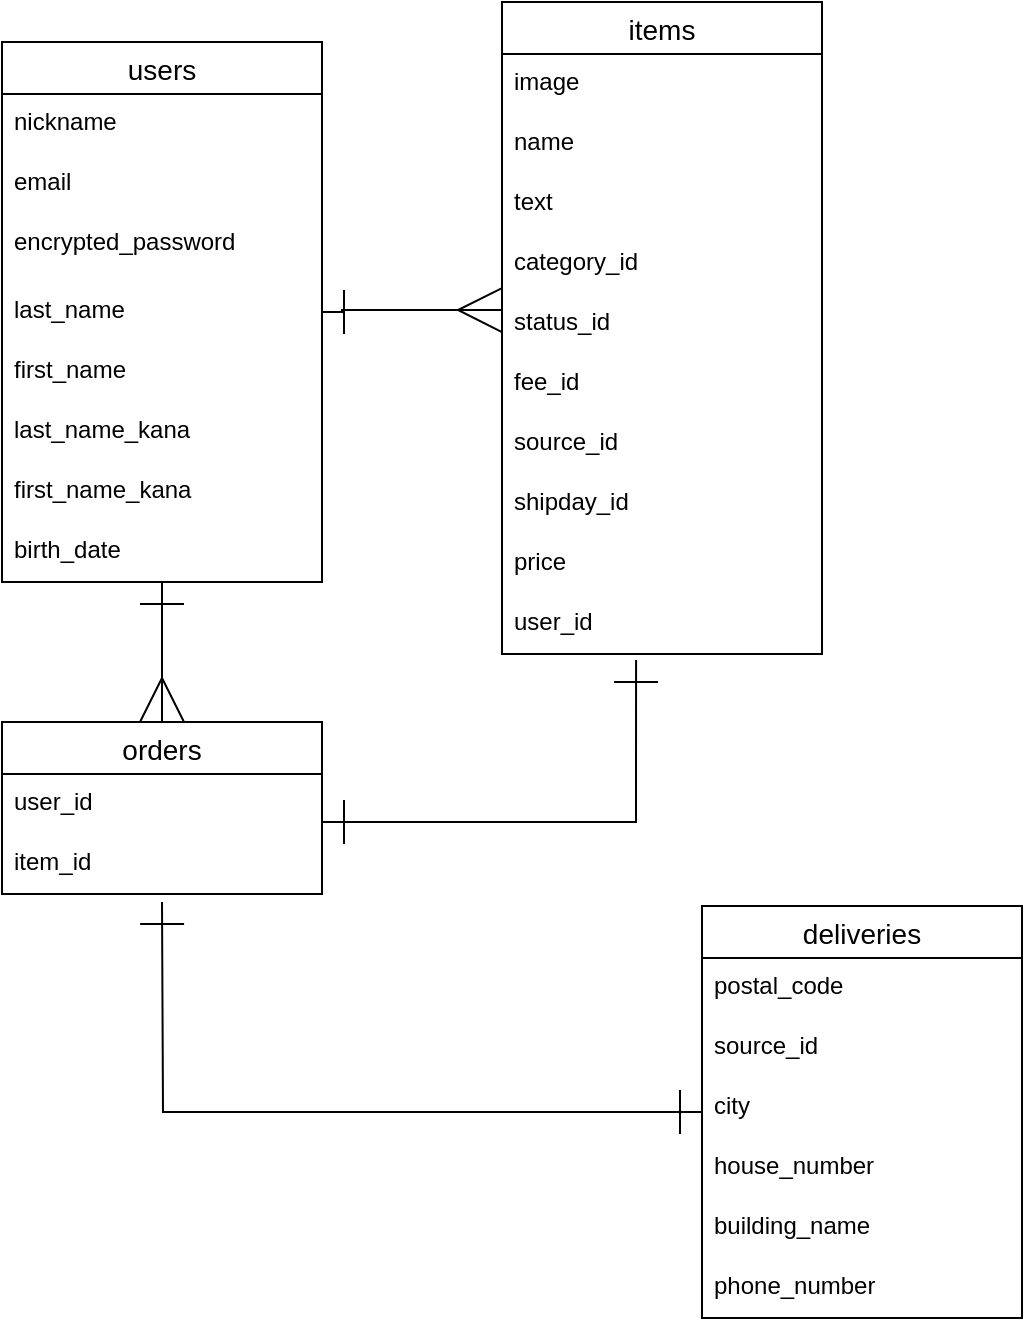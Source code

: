 <mxfile>
    <diagram id="8PmEEr9h9UBgXihsSmRa" name="ページ1">
        <mxGraphModel dx="703" dy="680" grid="1" gridSize="10" guides="1" tooltips="1" connect="1" arrows="1" fold="1" page="1" pageScale="1" pageWidth="827" pageHeight="1169" math="0" shadow="0">
            <root>
                <object label="" id="0">
                    <mxCell/>
                </object>
                <mxCell id="1" parent="0"/>
                <mxCell id="mIKWptKVqykww0CgQAWc-119" style="edgeStyle=orthogonalEdgeStyle;rounded=0;orthogonalLoop=1;jettySize=auto;html=1;entryX=0.5;entryY=0;entryDx=0;entryDy=0;startArrow=ERone;startFill=0;endArrow=ERmany;endFill=0;startSize=20;endSize=20;sourcePerimeterSpacing=0;targetPerimeterSpacing=0;strokeWidth=1;" parent="1" source="75" target="mIKWptKVqykww0CgQAWc-104" edge="1">
                    <mxGeometry relative="1" as="geometry"/>
                </mxCell>
                <mxCell id="75" value="users" style="swimlane;fontStyle=0;childLayout=stackLayout;horizontal=1;startSize=26;horizontalStack=0;resizeParent=1;resizeParentMax=0;resizeLast=0;collapsible=1;marginBottom=0;align=center;fontSize=14;direction=east;" parent="1" vertex="1">
                    <mxGeometry x="40" y="50" width="160" height="270" as="geometry">
                        <mxRectangle x="160" y="270" width="70" height="26" as="alternateBounds"/>
                    </mxGeometry>
                </mxCell>
                <mxCell id="76" value="nickname" style="text;strokeColor=none;fillColor=none;spacingLeft=4;spacingRight=4;overflow=hidden;rotatable=0;points=[[0,0.5],[1,0.5]];portConstraint=eastwest;fontSize=12;" parent="75" vertex="1">
                    <mxGeometry y="26" width="160" height="30" as="geometry"/>
                </mxCell>
                <mxCell id="77" value="email" style="text;strokeColor=none;fillColor=none;spacingLeft=4;spacingRight=4;overflow=hidden;rotatable=0;points=[[0,0.5],[1,0.5]];portConstraint=eastwest;fontSize=12;" parent="75" vertex="1">
                    <mxGeometry y="56" width="160" height="30" as="geometry"/>
                </mxCell>
                <mxCell id="78" value="encrypted_password&#10;" style="text;strokeColor=none;fillColor=none;spacingLeft=4;spacingRight=4;overflow=hidden;rotatable=0;points=[[0,0.5],[1,0.5]];portConstraint=eastwest;fontSize=12;verticalAlign=top;" parent="75" vertex="1">
                    <mxGeometry y="86" width="160" height="34" as="geometry"/>
                </mxCell>
                <mxCell id="mIKWptKVqykww0CgQAWc-90" value="last_name" style="text;strokeColor=none;fillColor=none;spacingLeft=4;spacingRight=4;overflow=hidden;rotatable=0;points=[[0,0.5],[1,0.5]];portConstraint=eastwest;fontSize=12;verticalAlign=top;" parent="75" vertex="1">
                    <mxGeometry y="120" width="160" height="30" as="geometry"/>
                </mxCell>
                <mxCell id="mIKWptKVqykww0CgQAWc-91" value="first_name" style="text;strokeColor=none;fillColor=none;spacingLeft=4;spacingRight=4;overflow=hidden;rotatable=0;points=[[0,0.5],[1,0.5]];portConstraint=eastwest;fontSize=12;verticalAlign=top;" parent="75" vertex="1">
                    <mxGeometry y="150" width="160" height="30" as="geometry"/>
                </mxCell>
                <mxCell id="mIKWptKVqykww0CgQAWc-92" value="last_name_kana" style="text;strokeColor=none;fillColor=none;spacingLeft=4;spacingRight=4;overflow=hidden;rotatable=0;points=[[0,0.5],[1,0.5]];portConstraint=eastwest;fontSize=12;verticalAlign=top;" parent="75" vertex="1">
                    <mxGeometry y="180" width="160" height="30" as="geometry"/>
                </mxCell>
                <mxCell id="mIKWptKVqykww0CgQAWc-93" value="first_name_kana" style="text;strokeColor=none;fillColor=none;spacingLeft=4;spacingRight=4;overflow=hidden;rotatable=0;points=[[0,0.5],[1,0.5]];portConstraint=eastwest;fontSize=12;verticalAlign=top;" parent="75" vertex="1">
                    <mxGeometry y="210" width="160" height="30" as="geometry"/>
                </mxCell>
                <mxCell id="mIKWptKVqykww0CgQAWc-89" value="birth_date" style="text;strokeColor=none;fillColor=none;spacingLeft=4;spacingRight=4;overflow=hidden;rotatable=0;points=[[0,0.5],[1,0.5]];portConstraint=eastwest;fontSize=12;verticalAlign=top;" parent="75" vertex="1">
                    <mxGeometry y="240" width="160" height="30" as="geometry"/>
                </mxCell>
                <mxCell id="mIKWptKVqykww0CgQAWc-94" value="items" style="swimlane;fontStyle=0;childLayout=stackLayout;horizontal=1;startSize=26;horizontalStack=0;resizeParent=1;resizeParentMax=0;resizeLast=0;collapsible=1;marginBottom=0;align=center;fontSize=14;" parent="1" vertex="1">
                    <mxGeometry x="290" y="30" width="160" height="326" as="geometry"/>
                </mxCell>
                <mxCell id="mIKWptKVqykww0CgQAWc-125" value="image" style="text;strokeColor=none;fillColor=none;spacingLeft=4;spacingRight=4;overflow=hidden;rotatable=0;points=[[0,0.5],[1,0.5]];portConstraint=eastwest;fontSize=12;verticalAlign=top;" parent="mIKWptKVqykww0CgQAWc-94" vertex="1">
                    <mxGeometry y="26" width="160" height="30" as="geometry"/>
                </mxCell>
                <mxCell id="mIKWptKVqykww0CgQAWc-96" value="name" style="text;strokeColor=none;fillColor=none;spacingLeft=4;spacingRight=4;overflow=hidden;rotatable=0;points=[[0,0.5],[1,0.5]];portConstraint=eastwest;fontSize=12;" parent="mIKWptKVqykww0CgQAWc-94" vertex="1">
                    <mxGeometry y="56" width="160" height="30" as="geometry"/>
                </mxCell>
                <mxCell id="mIKWptKVqykww0CgQAWc-98" value="text" style="text;strokeColor=none;fillColor=none;spacingLeft=4;spacingRight=4;overflow=hidden;rotatable=0;points=[[0,0.5],[1,0.5]];portConstraint=eastwest;fontSize=12;verticalAlign=top;" parent="mIKWptKVqykww0CgQAWc-94" vertex="1">
                    <mxGeometry y="86" width="160" height="30" as="geometry"/>
                </mxCell>
                <mxCell id="mIKWptKVqykww0CgQAWc-97" value="category_id" style="text;strokeColor=none;fillColor=none;spacingLeft=4;spacingRight=4;overflow=hidden;rotatable=0;points=[[0,0.5],[1,0.5]];portConstraint=eastwest;fontSize=12;" parent="mIKWptKVqykww0CgQAWc-94" vertex="1">
                    <mxGeometry y="116" width="160" height="30" as="geometry"/>
                </mxCell>
                <mxCell id="mIKWptKVqykww0CgQAWc-99" value="status_id" style="text;strokeColor=none;fillColor=none;spacingLeft=4;spacingRight=4;overflow=hidden;rotatable=0;points=[[0,0.5],[1,0.5]];portConstraint=eastwest;fontSize=12;verticalAlign=top;" parent="mIKWptKVqykww0CgQAWc-94" vertex="1">
                    <mxGeometry y="146" width="160" height="30" as="geometry"/>
                </mxCell>
                <mxCell id="mIKWptKVqykww0CgQAWc-100" value="fee_id" style="text;strokeColor=none;fillColor=none;spacingLeft=4;spacingRight=4;overflow=hidden;rotatable=0;points=[[0,0.5],[1,0.5]];portConstraint=eastwest;fontSize=12;verticalAlign=top;" parent="mIKWptKVqykww0CgQAWc-94" vertex="1">
                    <mxGeometry y="176" width="160" height="30" as="geometry"/>
                </mxCell>
                <mxCell id="mIKWptKVqykww0CgQAWc-101" value="source_id" style="text;strokeColor=none;fillColor=none;spacingLeft=4;spacingRight=4;overflow=hidden;rotatable=0;points=[[0,0.5],[1,0.5]];portConstraint=eastwest;fontSize=12;verticalAlign=top;" parent="mIKWptKVqykww0CgQAWc-94" vertex="1">
                    <mxGeometry y="206" width="160" height="30" as="geometry"/>
                </mxCell>
                <mxCell id="mIKWptKVqykww0CgQAWc-102" value="shipday_id" style="text;strokeColor=none;fillColor=none;spacingLeft=4;spacingRight=4;overflow=hidden;rotatable=0;points=[[0,0.5],[1,0.5]];portConstraint=eastwest;fontSize=12;verticalAlign=top;" parent="mIKWptKVqykww0CgQAWc-94" vertex="1">
                    <mxGeometry y="236" width="160" height="30" as="geometry"/>
                </mxCell>
                <mxCell id="mIKWptKVqykww0CgQAWc-103" value="price" style="text;strokeColor=none;fillColor=none;spacingLeft=4;spacingRight=4;overflow=hidden;rotatable=0;points=[[0,0.5],[1,0.5]];portConstraint=eastwest;fontSize=12;verticalAlign=top;" parent="mIKWptKVqykww0CgQAWc-94" vertex="1">
                    <mxGeometry y="266" width="160" height="30" as="geometry"/>
                </mxCell>
                <mxCell id="mIKWptKVqykww0CgQAWc-115" value="user_id" style="text;strokeColor=none;fillColor=none;spacingLeft=4;spacingRight=4;overflow=hidden;rotatable=0;points=[[0,0.5],[1,0.5]];portConstraint=eastwest;fontSize=12;verticalAlign=top;" parent="mIKWptKVqykww0CgQAWc-94" vertex="1">
                    <mxGeometry y="296" width="160" height="30" as="geometry"/>
                </mxCell>
                <mxCell id="mIKWptKVqykww0CgQAWc-120" style="edgeStyle=orthogonalEdgeStyle;rounded=0;orthogonalLoop=1;jettySize=auto;html=1;startArrow=ERone;startFill=0;endArrow=ERone;endFill=0;startSize=20;endSize=20;sourcePerimeterSpacing=0;targetPerimeterSpacing=0;strokeWidth=1;entryX=0.419;entryY=1.1;entryDx=0;entryDy=0;entryPerimeter=0;" parent="1" source="mIKWptKVqykww0CgQAWc-104" target="mIKWptKVqykww0CgQAWc-115" edge="1">
                    <mxGeometry relative="1" as="geometry">
                        <mxPoint x="500" y="360" as="targetPoint"/>
                        <Array as="points">
                            <mxPoint x="357" y="440"/>
                        </Array>
                    </mxGeometry>
                </mxCell>
                <mxCell id="mIKWptKVqykww0CgQAWc-104" value="orders" style="swimlane;fontStyle=0;childLayout=stackLayout;horizontal=1;startSize=26;horizontalStack=0;resizeParent=1;resizeParentMax=0;resizeLast=0;collapsible=1;marginBottom=0;align=center;fontSize=14;" parent="1" vertex="1">
                    <mxGeometry x="40" y="390" width="160" height="86" as="geometry"/>
                </mxCell>
                <mxCell id="mIKWptKVqykww0CgQAWc-105" value="user_id" style="text;strokeColor=none;fillColor=none;spacingLeft=4;spacingRight=4;overflow=hidden;rotatable=0;points=[[0,0.5],[1,0.5]];portConstraint=eastwest;fontSize=12;" parent="mIKWptKVqykww0CgQAWc-104" vertex="1">
                    <mxGeometry y="26" width="160" height="30" as="geometry"/>
                </mxCell>
                <mxCell id="mIKWptKVqykww0CgQAWc-106" value="item_id" style="text;strokeColor=none;fillColor=none;spacingLeft=4;spacingRight=4;overflow=hidden;rotatable=0;points=[[0,0.5],[1,0.5]];portConstraint=eastwest;fontSize=12;" parent="mIKWptKVqykww0CgQAWc-104" vertex="1">
                    <mxGeometry y="56" width="160" height="30" as="geometry"/>
                </mxCell>
                <mxCell id="mIKWptKVqykww0CgQAWc-124" style="edgeStyle=orthogonalEdgeStyle;rounded=0;orthogonalLoop=1;jettySize=auto;html=1;startArrow=ERone;startFill=0;endArrow=ERone;endFill=0;startSize=20;endSize=20;sourcePerimeterSpacing=0;targetPerimeterSpacing=0;strokeWidth=1;" parent="1" source="mIKWptKVqykww0CgQAWc-108" edge="1">
                    <mxGeometry relative="1" as="geometry">
                        <mxPoint x="120" y="480" as="targetPoint"/>
                    </mxGeometry>
                </mxCell>
                <mxCell id="mIKWptKVqykww0CgQAWc-108" value="deliveries" style="swimlane;fontStyle=0;childLayout=stackLayout;horizontal=1;startSize=26;horizontalStack=0;resizeParent=1;resizeParentMax=0;resizeLast=0;collapsible=1;marginBottom=0;align=center;fontSize=14;" parent="1" vertex="1">
                    <mxGeometry x="390" y="482" width="160" height="206" as="geometry"/>
                </mxCell>
                <mxCell id="mIKWptKVqykww0CgQAWc-109" value="postal_code" style="text;strokeColor=none;fillColor=none;spacingLeft=4;spacingRight=4;overflow=hidden;rotatable=0;points=[[0,0.5],[1,0.5]];portConstraint=eastwest;fontSize=12;" parent="mIKWptKVqykww0CgQAWc-108" vertex="1">
                    <mxGeometry y="26" width="160" height="30" as="geometry"/>
                </mxCell>
                <mxCell id="mIKWptKVqykww0CgQAWc-110" value="source_id" style="text;strokeColor=none;fillColor=none;spacingLeft=4;spacingRight=4;overflow=hidden;rotatable=0;points=[[0,0.5],[1,0.5]];portConstraint=eastwest;fontSize=12;" parent="mIKWptKVqykww0CgQAWc-108" vertex="1">
                    <mxGeometry y="56" width="160" height="30" as="geometry"/>
                </mxCell>
                <mxCell id="mIKWptKVqykww0CgQAWc-111" value="city" style="text;strokeColor=none;fillColor=none;spacingLeft=4;spacingRight=4;overflow=hidden;rotatable=0;points=[[0,0.5],[1,0.5]];portConstraint=eastwest;fontSize=12;" parent="mIKWptKVqykww0CgQAWc-108" vertex="1">
                    <mxGeometry y="86" width="160" height="30" as="geometry"/>
                </mxCell>
                <mxCell id="mIKWptKVqykww0CgQAWc-112" value="house_number" style="text;strokeColor=none;fillColor=none;spacingLeft=4;spacingRight=4;overflow=hidden;rotatable=0;points=[[0,0.5],[1,0.5]];portConstraint=eastwest;fontSize=12;verticalAlign=top;" parent="mIKWptKVqykww0CgQAWc-108" vertex="1">
                    <mxGeometry y="116" width="160" height="30" as="geometry"/>
                </mxCell>
                <mxCell id="mIKWptKVqykww0CgQAWc-113" value="building_name" style="text;strokeColor=none;fillColor=none;spacingLeft=4;spacingRight=4;overflow=hidden;rotatable=0;points=[[0,0.5],[1,0.5]];portConstraint=eastwest;fontSize=12;verticalAlign=top;" parent="mIKWptKVqykww0CgQAWc-108" vertex="1">
                    <mxGeometry y="146" width="160" height="30" as="geometry"/>
                </mxCell>
                <mxCell id="mIKWptKVqykww0CgQAWc-114" value="phone_number" style="text;strokeColor=none;fillColor=none;spacingLeft=4;spacingRight=4;overflow=hidden;rotatable=0;points=[[0,0.5],[1,0.5]];portConstraint=eastwest;fontSize=12;verticalAlign=top;" parent="mIKWptKVqykww0CgQAWc-108" vertex="1">
                    <mxGeometry y="176" width="160" height="30" as="geometry"/>
                </mxCell>
                <mxCell id="mIKWptKVqykww0CgQAWc-118" style="edgeStyle=orthogonalEdgeStyle;orthogonalLoop=1;jettySize=auto;html=1;exitX=1;exitY=0.5;exitDx=0;exitDy=0;startArrow=ERone;startFill=0;endArrow=ERmany;endFill=0;endSize=20;sourcePerimeterSpacing=0;targetPerimeterSpacing=0;strokeWidth=1;rounded=0;startSize=20;entryX=0;entryY=0.267;entryDx=0;entryDy=0;entryPerimeter=0;" parent="1" source="mIKWptKVqykww0CgQAWc-90" target="mIKWptKVqykww0CgQAWc-99" edge="1">
                    <mxGeometry relative="1" as="geometry">
                        <mxPoint x="410" y="185" as="targetPoint"/>
                        <Array as="points">
                            <mxPoint x="210" y="184"/>
                        </Array>
                    </mxGeometry>
                </mxCell>
            </root>
        </mxGraphModel>
    </diagram>
</mxfile>